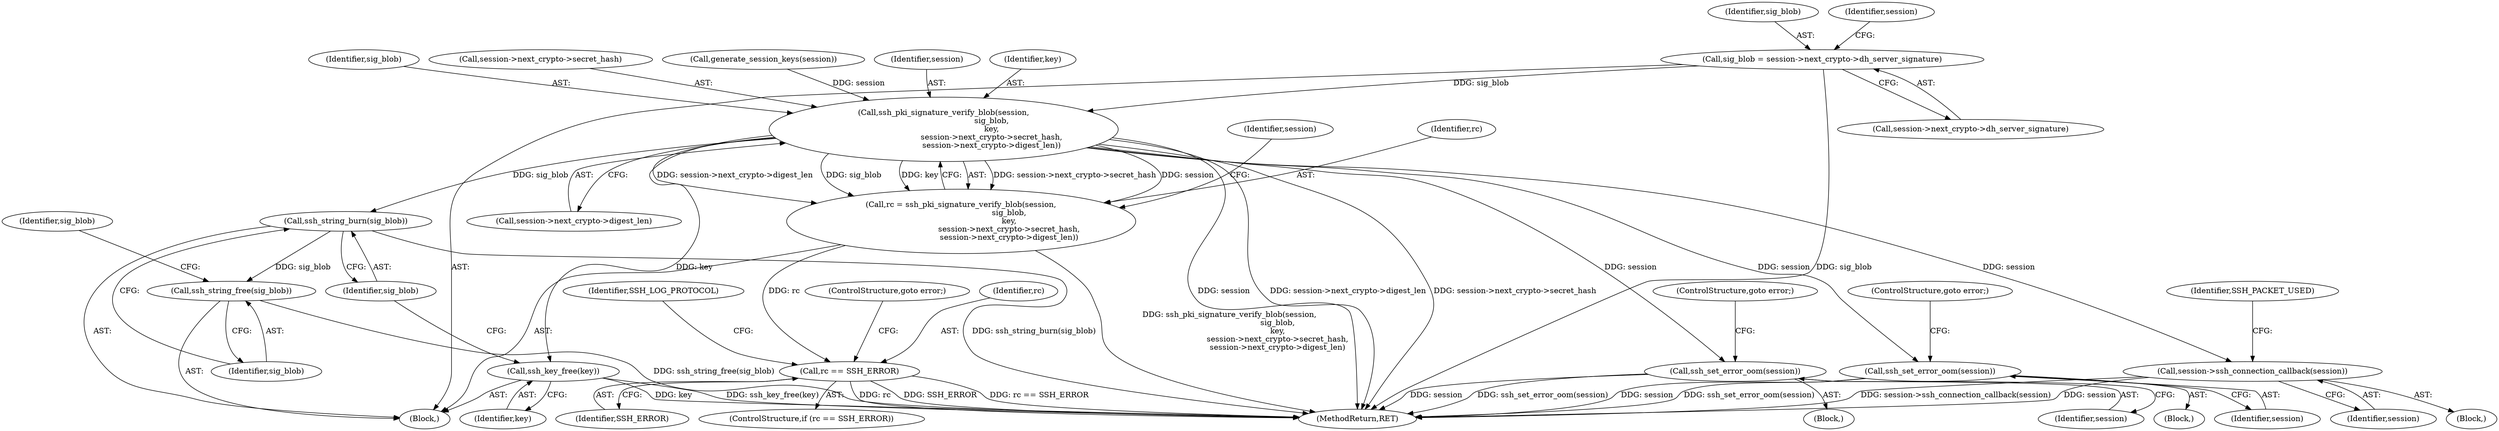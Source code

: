 digraph "0_libssh_94f6955fbaee6fda9385a23e505497efe21f5b4f_0@API" {
"1000182" [label="(Call,sig_blob = session->next_crypto->dh_server_signature)"];
"1000257" [label="(Call,ssh_pki_signature_verify_blob(session,\n                                       sig_blob,\n                                       key,\n                                       session->next_crypto->secret_hash,\n                                       session->next_crypto->digest_len))"];
"1000255" [label="(Call,rc = ssh_pki_signature_verify_blob(session,\n                                       sig_blob,\n                                       key,\n                                       session->next_crypto->secret_hash,\n                                       session->next_crypto->digest_len))"];
"1000290" [label="(Call,rc == SSH_ERROR)"];
"1000280" [label="(Call,ssh_key_free(key))"];
"1000282" [label="(Call,ssh_string_burn(sig_blob))"];
"1000284" [label="(Call,ssh_string_free(sig_blob))"];
"1000331" [label="(Call,ssh_set_error_oom(session))"];
"1000355" [label="(Call,ssh_set_error_oom(session))"];
"1000379" [label="(Call,session->ssh_connection_callback(session))"];
"1000281" [label="(Identifier,key)"];
"1000157" [label="(Block,)"];
"1000391" [label="(MethodReturn,RET)"];
"1000259" [label="(Identifier,sig_blob)"];
"1000296" [label="(Identifier,SSH_LOG_PROTOCOL)"];
"1000354" [label="(Block,)"];
"1000294" [label="(ControlStructure,goto error;)"];
"1000282" [label="(Call,ssh_string_burn(sig_blob))"];
"1000283" [label="(Identifier,sig_blob)"];
"1000183" [label="(Identifier,sig_blob)"];
"1000330" [label="(Block,)"];
"1000261" [label="(Call,session->next_crypto->secret_hash)"];
"1000332" [label="(Identifier,session)"];
"1000284" [label="(Call,ssh_string_free(sig_blob))"];
"1000266" [label="(Call,session->next_crypto->digest_len)"];
"1000177" [label="(Call,generate_session_keys(session))"];
"1000258" [label="(Identifier,session)"];
"1000192" [label="(Identifier,session)"];
"1000257" [label="(Call,ssh_pki_signature_verify_blob(session,\n                                       sig_blob,\n                                       key,\n                                       session->next_crypto->secret_hash,\n                                       session->next_crypto->digest_len))"];
"1000111" [label="(Block,)"];
"1000355" [label="(Call,ssh_set_error_oom(session))"];
"1000356" [label="(Identifier,session)"];
"1000357" [label="(ControlStructure,goto error;)"];
"1000331" [label="(Call,ssh_set_error_oom(session))"];
"1000280" [label="(Call,ssh_key_free(key))"];
"1000290" [label="(Call,rc == SSH_ERROR)"];
"1000260" [label="(Identifier,key)"];
"1000382" [label="(Identifier,SSH_PACKET_USED)"];
"1000274" [label="(Identifier,session)"];
"1000287" [label="(Identifier,sig_blob)"];
"1000184" [label="(Call,session->next_crypto->dh_server_signature)"];
"1000292" [label="(Identifier,SSH_ERROR)"];
"1000333" [label="(ControlStructure,goto error;)"];
"1000285" [label="(Identifier,sig_blob)"];
"1000289" [label="(ControlStructure,if (rc == SSH_ERROR))"];
"1000255" [label="(Call,rc = ssh_pki_signature_verify_blob(session,\n                                       sig_blob,\n                                       key,\n                                       session->next_crypto->secret_hash,\n                                       session->next_crypto->digest_len))"];
"1000256" [label="(Identifier,rc)"];
"1000380" [label="(Identifier,session)"];
"1000291" [label="(Identifier,rc)"];
"1000182" [label="(Call,sig_blob = session->next_crypto->dh_server_signature)"];
"1000379" [label="(Call,session->ssh_connection_callback(session))"];
"1000182" -> "1000157"  [label="AST: "];
"1000182" -> "1000184"  [label="CFG: "];
"1000183" -> "1000182"  [label="AST: "];
"1000184" -> "1000182"  [label="AST: "];
"1000192" -> "1000182"  [label="CFG: "];
"1000182" -> "1000391"  [label="DDG: sig_blob"];
"1000182" -> "1000257"  [label="DDG: sig_blob"];
"1000257" -> "1000255"  [label="AST: "];
"1000257" -> "1000266"  [label="CFG: "];
"1000258" -> "1000257"  [label="AST: "];
"1000259" -> "1000257"  [label="AST: "];
"1000260" -> "1000257"  [label="AST: "];
"1000261" -> "1000257"  [label="AST: "];
"1000266" -> "1000257"  [label="AST: "];
"1000255" -> "1000257"  [label="CFG: "];
"1000257" -> "1000391"  [label="DDG: session"];
"1000257" -> "1000391"  [label="DDG: session->next_crypto->digest_len"];
"1000257" -> "1000391"  [label="DDG: session->next_crypto->secret_hash"];
"1000257" -> "1000255"  [label="DDG: session->next_crypto->secret_hash"];
"1000257" -> "1000255"  [label="DDG: session"];
"1000257" -> "1000255"  [label="DDG: session->next_crypto->digest_len"];
"1000257" -> "1000255"  [label="DDG: sig_blob"];
"1000257" -> "1000255"  [label="DDG: key"];
"1000177" -> "1000257"  [label="DDG: session"];
"1000257" -> "1000280"  [label="DDG: key"];
"1000257" -> "1000282"  [label="DDG: sig_blob"];
"1000257" -> "1000331"  [label="DDG: session"];
"1000257" -> "1000355"  [label="DDG: session"];
"1000257" -> "1000379"  [label="DDG: session"];
"1000255" -> "1000157"  [label="AST: "];
"1000256" -> "1000255"  [label="AST: "];
"1000274" -> "1000255"  [label="CFG: "];
"1000255" -> "1000391"  [label="DDG: ssh_pki_signature_verify_blob(session,\n                                       sig_blob,\n                                       key,\n                                       session->next_crypto->secret_hash,\n                                       session->next_crypto->digest_len)"];
"1000255" -> "1000290"  [label="DDG: rc"];
"1000290" -> "1000289"  [label="AST: "];
"1000290" -> "1000292"  [label="CFG: "];
"1000291" -> "1000290"  [label="AST: "];
"1000292" -> "1000290"  [label="AST: "];
"1000294" -> "1000290"  [label="CFG: "];
"1000296" -> "1000290"  [label="CFG: "];
"1000290" -> "1000391"  [label="DDG: rc"];
"1000290" -> "1000391"  [label="DDG: SSH_ERROR"];
"1000290" -> "1000391"  [label="DDG: rc == SSH_ERROR"];
"1000280" -> "1000157"  [label="AST: "];
"1000280" -> "1000281"  [label="CFG: "];
"1000281" -> "1000280"  [label="AST: "];
"1000283" -> "1000280"  [label="CFG: "];
"1000280" -> "1000391"  [label="DDG: ssh_key_free(key)"];
"1000280" -> "1000391"  [label="DDG: key"];
"1000282" -> "1000157"  [label="AST: "];
"1000282" -> "1000283"  [label="CFG: "];
"1000283" -> "1000282"  [label="AST: "];
"1000285" -> "1000282"  [label="CFG: "];
"1000282" -> "1000391"  [label="DDG: ssh_string_burn(sig_blob)"];
"1000282" -> "1000284"  [label="DDG: sig_blob"];
"1000284" -> "1000157"  [label="AST: "];
"1000284" -> "1000285"  [label="CFG: "];
"1000285" -> "1000284"  [label="AST: "];
"1000287" -> "1000284"  [label="CFG: "];
"1000284" -> "1000391"  [label="DDG: ssh_string_free(sig_blob)"];
"1000331" -> "1000330"  [label="AST: "];
"1000331" -> "1000332"  [label="CFG: "];
"1000332" -> "1000331"  [label="AST: "];
"1000333" -> "1000331"  [label="CFG: "];
"1000331" -> "1000391"  [label="DDG: ssh_set_error_oom(session)"];
"1000331" -> "1000391"  [label="DDG: session"];
"1000355" -> "1000354"  [label="AST: "];
"1000355" -> "1000356"  [label="CFG: "];
"1000356" -> "1000355"  [label="AST: "];
"1000357" -> "1000355"  [label="CFG: "];
"1000355" -> "1000391"  [label="DDG: session"];
"1000355" -> "1000391"  [label="DDG: ssh_set_error_oom(session)"];
"1000379" -> "1000111"  [label="AST: "];
"1000379" -> "1000380"  [label="CFG: "];
"1000380" -> "1000379"  [label="AST: "];
"1000382" -> "1000379"  [label="CFG: "];
"1000379" -> "1000391"  [label="DDG: session"];
"1000379" -> "1000391"  [label="DDG: session->ssh_connection_callback(session)"];
}

